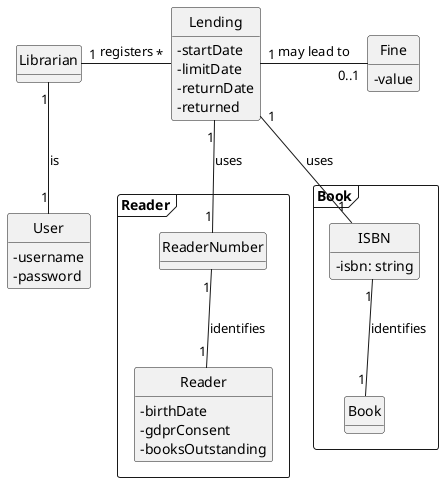 @startuml
'https://plantuml.com/class-diagram
skinparam classAttributeIconSize 0
hide circle
hide methods

class Lending {
    - startDate
    - limitDate
    - returnDate
    - returned
}

class User {
    - username
    - password
}

class Librarian

class Fine{
    - value
}

package Book as PBook <<Frame>> {
    class Book
    class ISBN {
    - isbn: string
    }
}

package Reader as PReader <<Frame>> {
    class Reader{
        - birthDate
        - gdprConsent
        - booksOutstanding
    }
    class ReaderNumber
}


Lending "1" -down- "1" ISBN : uses
ReaderNumber "1" -up- "1" Lending : uses
Book "1" -up- "1" ISBN : identifies
Reader "1" -up- "1" ReaderNumber : identifies
Lending "1" -right- "0..1" Fine : may lead to
Librarian "1" - "*" Lending : registers
Librarian "1" -- "1" User : is

@enduml
